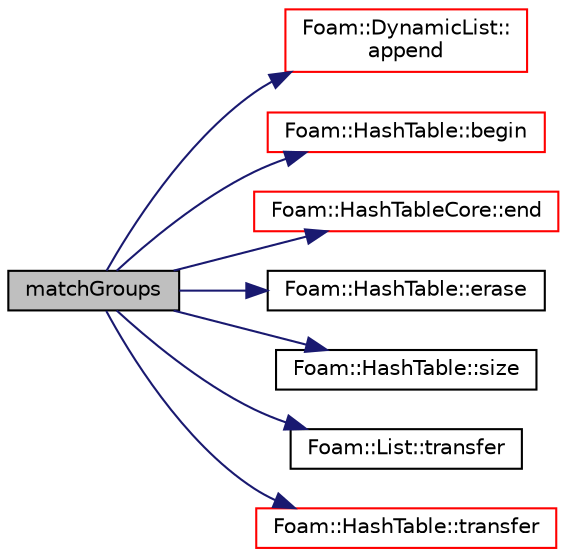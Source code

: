 digraph "matchGroups"
{
  bgcolor="transparent";
  edge [fontname="Helvetica",fontsize="10",labelfontname="Helvetica",labelfontsize="10"];
  node [fontname="Helvetica",fontsize="10",shape=record];
  rankdir="LR";
  Node1 [label="matchGroups",height=0.2,width=0.4,color="black", fillcolor="grey75", style="filled", fontcolor="black"];
  Node1 -> Node2 [color="midnightblue",fontsize="10",style="solid",fontname="Helvetica"];
  Node2 [label="Foam::DynamicList::\lappend",height=0.2,width=0.4,color="red",URL="$a00608.html#a7b67b42af715604376ad63a681dee6d8",tooltip="Append an element at the end of the list. "];
  Node1 -> Node3 [color="midnightblue",fontsize="10",style="solid",fontname="Helvetica"];
  Node3 [label="Foam::HashTable::begin",height=0.2,width=0.4,color="red",URL="$a00994.html#a4718c822b6b0cd47612f37199986753a",tooltip="Iterator set to the beginning of the HashTable. "];
  Node1 -> Node4 [color="midnightblue",fontsize="10",style="solid",fontname="Helvetica"];
  Node4 [label="Foam::HashTableCore::end",height=0.2,width=0.4,color="red",URL="$a00995.html#a540580a296c0ff351686ceb4f27b6fe6",tooltip="iteratorEnd set to beyond the end of any HashTable "];
  Node1 -> Node5 [color="midnightblue",fontsize="10",style="solid",fontname="Helvetica"];
  Node5 [label="Foam::HashTable::erase",height=0.2,width=0.4,color="black",URL="$a00994.html#a12d8ea138d4886b42bc135cd082652c7",tooltip="Erase a hashedEntry specified by given iterator. "];
  Node1 -> Node6 [color="midnightblue",fontsize="10",style="solid",fontname="Helvetica"];
  Node6 [label="Foam::HashTable::size",height=0.2,width=0.4,color="black",URL="$a00994.html#a723361dc2020160f5492e8fe2d09fa44",tooltip="Return number of elements in table. "];
  Node1 -> Node7 [color="midnightblue",fontsize="10",style="solid",fontname="Helvetica"];
  Node7 [label="Foam::List::transfer",height=0.2,width=0.4,color="black",URL="$a01392.html#a25ad1d2084d16b234b0cf91c07e832c0",tooltip="Transfer the contents of the argument List into this list. "];
  Node1 -> Node8 [color="midnightblue",fontsize="10",style="solid",fontname="Helvetica"];
  Node8 [label="Foam::HashTable::transfer",height=0.2,width=0.4,color="red",URL="$a00994.html#a26883d0cdd71dc6200b11fa35ef0c0e4",tooltip="Transfer the contents of the argument table into this table. "];
}
